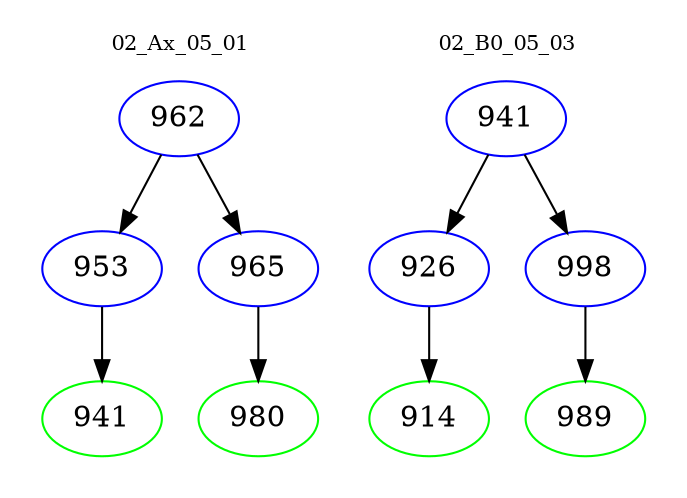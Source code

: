 digraph{
subgraph cluster_0 {
color = white
label = "02_Ax_05_01";
fontsize=10;
T0_962 [label="962", color="blue"]
T0_962 -> T0_953 [color="black"]
T0_953 [label="953", color="blue"]
T0_953 -> T0_941 [color="black"]
T0_941 [label="941", color="green"]
T0_962 -> T0_965 [color="black"]
T0_965 [label="965", color="blue"]
T0_965 -> T0_980 [color="black"]
T0_980 [label="980", color="green"]
}
subgraph cluster_1 {
color = white
label = "02_B0_05_03";
fontsize=10;
T1_941 [label="941", color="blue"]
T1_941 -> T1_926 [color="black"]
T1_926 [label="926", color="blue"]
T1_926 -> T1_914 [color="black"]
T1_914 [label="914", color="green"]
T1_941 -> T1_998 [color="black"]
T1_998 [label="998", color="blue"]
T1_998 -> T1_989 [color="black"]
T1_989 [label="989", color="green"]
}
}
